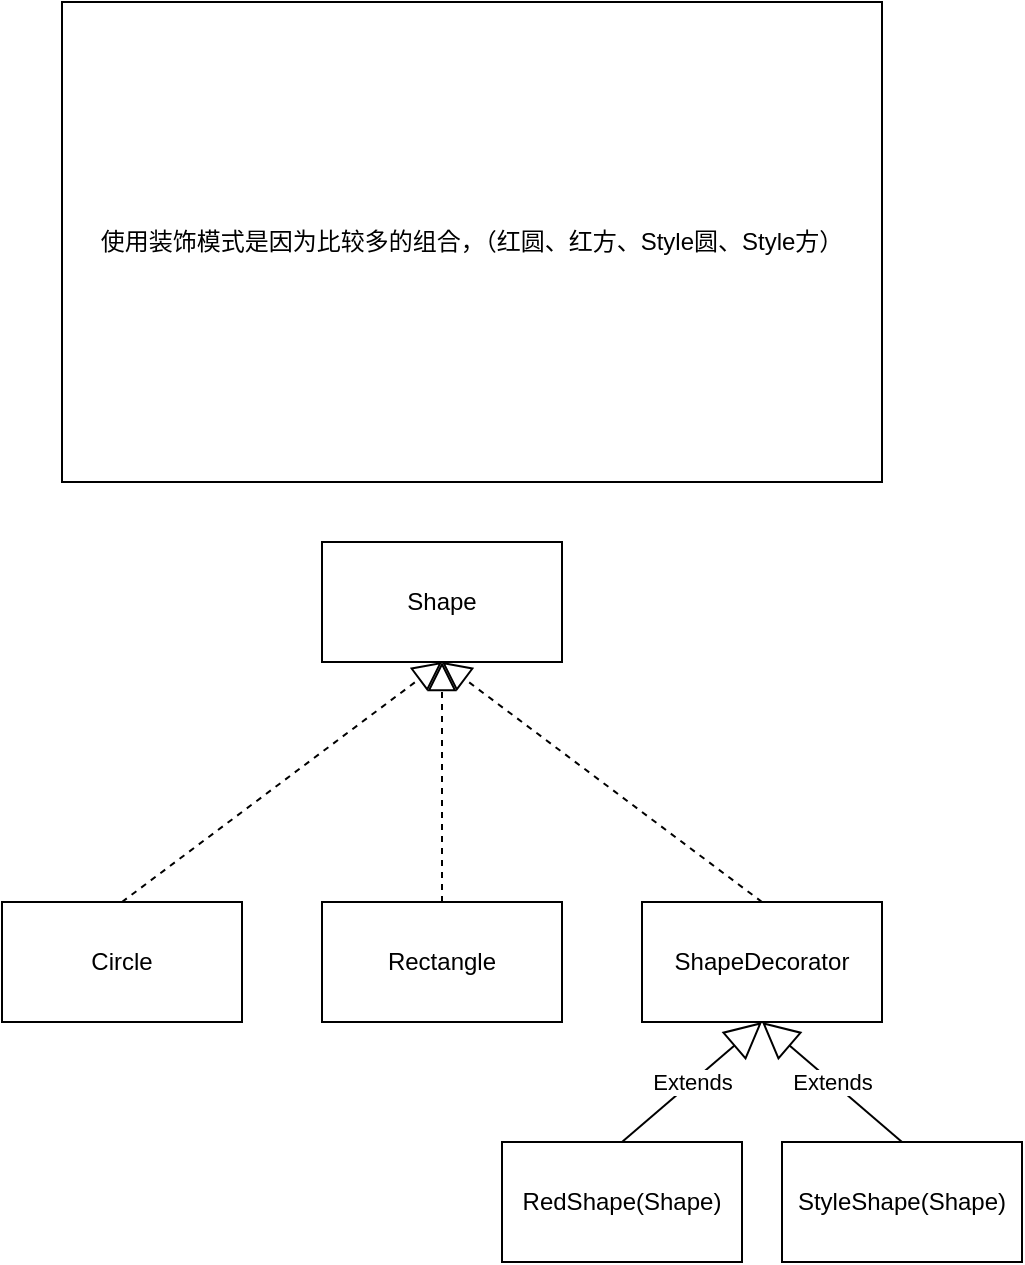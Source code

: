 <mxfile version="13.4.5" type="device"><diagram id="cM1mMQIWRAYm3Ywd53nS" name="Decorator"><mxGraphModel dx="1106" dy="1930" grid="1" gridSize="10" guides="1" tooltips="1" connect="1" arrows="1" fold="1" page="1" pageScale="1" pageWidth="850" pageHeight="1100" math="0" shadow="0"><root><mxCell id="0"/><mxCell id="1" parent="0"/><mxCell id="pIVSgWKlRw2FkFhdvM_d-2" value="Shape" style="rounded=0;whiteSpace=wrap;html=1;" vertex="1" parent="1"><mxGeometry x="310" y="250" width="120" height="60" as="geometry"/></mxCell><mxCell id="pIVSgWKlRw2FkFhdvM_d-4" value="Circle" style="rounded=0;whiteSpace=wrap;html=1;" vertex="1" parent="1"><mxGeometry x="150" y="430" width="120" height="60" as="geometry"/></mxCell><mxCell id="pIVSgWKlRw2FkFhdvM_d-5" value="Rectangle" style="rounded=0;whiteSpace=wrap;html=1;" vertex="1" parent="1"><mxGeometry x="310" y="430" width="120" height="60" as="geometry"/></mxCell><mxCell id="pIVSgWKlRw2FkFhdvM_d-8" value="" style="endArrow=block;dashed=1;endFill=0;endSize=12;html=1;exitX=0.5;exitY=0;exitDx=0;exitDy=0;entryX=0.5;entryY=1;entryDx=0;entryDy=0;" edge="1" parent="1" source="pIVSgWKlRw2FkFhdvM_d-4" target="pIVSgWKlRw2FkFhdvM_d-2"><mxGeometry width="160" relative="1" as="geometry"><mxPoint x="230" y="390" as="sourcePoint"/><mxPoint x="390" y="390" as="targetPoint"/></mxGeometry></mxCell><mxCell id="pIVSgWKlRw2FkFhdvM_d-9" value="" style="endArrow=block;dashed=1;endFill=0;endSize=12;html=1;exitX=0.5;exitY=0;exitDx=0;exitDy=0;" edge="1" parent="1" source="pIVSgWKlRw2FkFhdvM_d-5"><mxGeometry width="160" relative="1" as="geometry"><mxPoint x="400" y="340" as="sourcePoint"/><mxPoint x="370" y="310" as="targetPoint"/></mxGeometry></mxCell><mxCell id="pIVSgWKlRw2FkFhdvM_d-10" value="" style="endArrow=block;dashed=1;endFill=0;endSize=12;html=1;exitX=0.5;exitY=0;exitDx=0;exitDy=0;" edge="1" parent="1" source="pIVSgWKlRw2FkFhdvM_d-11"><mxGeometry width="160" relative="1" as="geometry"><mxPoint x="460" y="370" as="sourcePoint"/><mxPoint x="370" y="310" as="targetPoint"/></mxGeometry></mxCell><mxCell id="pIVSgWKlRw2FkFhdvM_d-11" value="ShapeDecorator" style="rounded=0;whiteSpace=wrap;html=1;" vertex="1" parent="1"><mxGeometry x="470" y="430" width="120" height="60" as="geometry"/></mxCell><mxCell id="pIVSgWKlRw2FkFhdvM_d-12" value="RedShape(Shape)" style="rounded=0;whiteSpace=wrap;html=1;" vertex="1" parent="1"><mxGeometry x="400" y="550" width="120" height="60" as="geometry"/></mxCell><mxCell id="pIVSgWKlRw2FkFhdvM_d-13" value="StyleShape(Shape)" style="rounded=0;whiteSpace=wrap;html=1;" vertex="1" parent="1"><mxGeometry x="540" y="550" width="120" height="60" as="geometry"/></mxCell><mxCell id="pIVSgWKlRw2FkFhdvM_d-14" value="Extends" style="endArrow=block;endSize=16;endFill=0;html=1;exitX=0.5;exitY=0;exitDx=0;exitDy=0;entryX=0.5;entryY=1;entryDx=0;entryDy=0;" edge="1" parent="1" source="pIVSgWKlRw2FkFhdvM_d-12" target="pIVSgWKlRw2FkFhdvM_d-11"><mxGeometry width="160" relative="1" as="geometry"><mxPoint x="560" y="520" as="sourcePoint"/><mxPoint x="720" y="520" as="targetPoint"/></mxGeometry></mxCell><mxCell id="pIVSgWKlRw2FkFhdvM_d-15" value="Extends" style="endArrow=block;endSize=16;endFill=0;html=1;exitX=0.5;exitY=0;exitDx=0;exitDy=0;" edge="1" parent="1" source="pIVSgWKlRw2FkFhdvM_d-13"><mxGeometry width="160" relative="1" as="geometry"><mxPoint x="650" y="480" as="sourcePoint"/><mxPoint x="530" y="490" as="targetPoint"/></mxGeometry></mxCell><mxCell id="pIVSgWKlRw2FkFhdvM_d-17" value="使用装饰模式是因为比较多的组合，（红圆、红方、Style圆、Style方）" style="rounded=0;whiteSpace=wrap;html=1;" vertex="1" parent="1"><mxGeometry x="180" y="-20" width="410" height="240" as="geometry"/></mxCell></root></mxGraphModel></diagram></mxfile>
